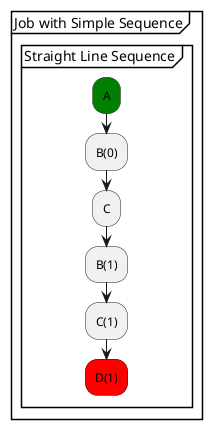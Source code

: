/'

Tutorial - Simple Sequence Definition
  
'/

@startuml 
partition "Job with Simple Sequence" {
  group "Straight Line Sequence"
      #green:A;
      :B(0);
      :C;
      :B(1);
      :C(1);
      #red:D(1);
  end group
}
@enduml
